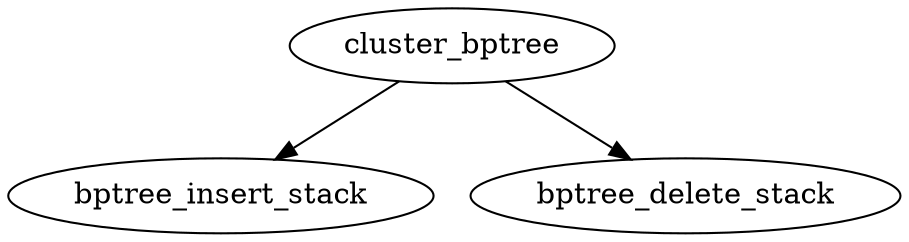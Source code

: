 digraph SubRoadmap {
    cluster_bptree -> bptree_insert_stack [splines=curved];
    cluster_bptree -> bptree_delete_stack [splines=curved];
/*end*/}